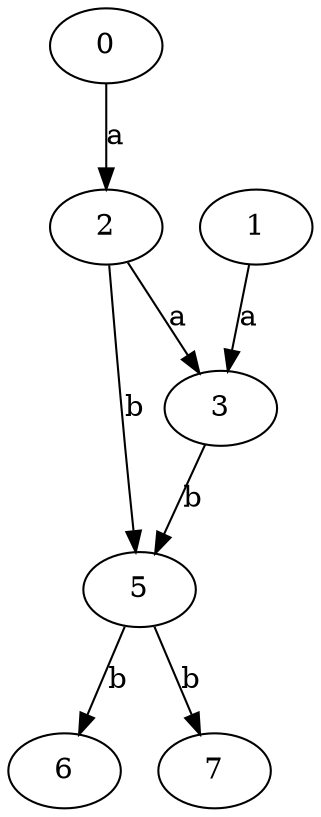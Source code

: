 strict digraph  {
0;
2;
3;
1;
5;
6;
7;
0 -> 2  [label=a];
2 -> 3  [label=a];
2 -> 5  [label=b];
3 -> 5  [label=b];
1 -> 3  [label=a];
5 -> 6  [label=b];
5 -> 7  [label=b];
}

